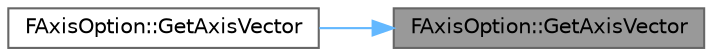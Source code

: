 digraph "FAxisOption::GetAxisVector"
{
 // INTERACTIVE_SVG=YES
 // LATEX_PDF_SIZE
  bgcolor="transparent";
  edge [fontname=Helvetica,fontsize=10,labelfontname=Helvetica,labelfontsize=10];
  node [fontname=Helvetica,fontsize=10,shape=box,height=0.2,width=0.4];
  rankdir="RL";
  Node1 [id="Node000001",label="FAxisOption::GetAxisVector",height=0.2,width=0.4,color="gray40", fillcolor="grey60", style="filled", fontcolor="black",tooltip=" "];
  Node1 -> Node2 [id="edge1_Node000001_Node000002",dir="back",color="steelblue1",style="solid",tooltip=" "];
  Node2 [id="Node000002",label="FAxisOption::GetAxisVector",height=0.2,width=0.4,color="grey40", fillcolor="white", style="filled",URL="$d0/dd5/structFAxisOption.html#a113c737a8de9e96a7a64a27c3600aa74",tooltip=" "];
}
